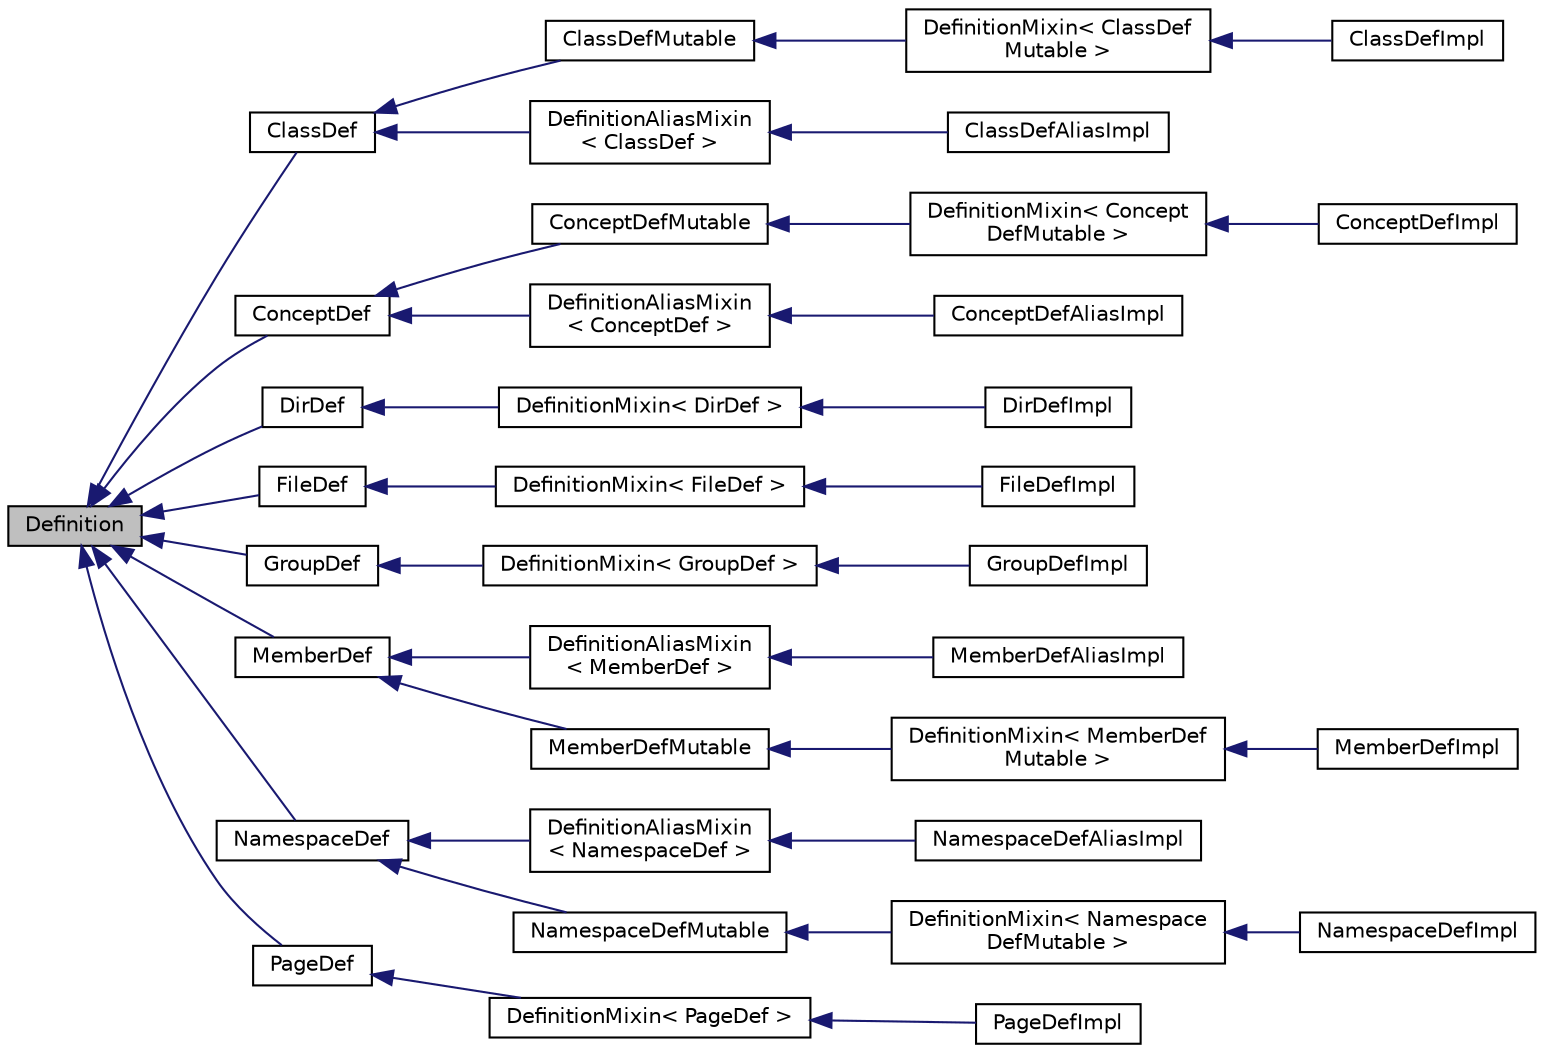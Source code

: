 digraph "Definition"
{
 // INTERACTIVE_SVG=YES
 // LATEX_PDF_SIZE
  edge [fontname="Helvetica",fontsize="10",labelfontname="Helvetica",labelfontsize="10"];
  node [fontname="Helvetica",fontsize="10",shape=record];
  rankdir="LR";
  Node1 [label="Definition",height=0.2,width=0.4,color="black", fillcolor="grey75", style="filled", fontcolor="black",tooltip="The common base class of all entity definitions found in the sources."];
  Node1 -> Node2 [dir="back",color="midnightblue",fontsize="10",style="solid",fontname="Helvetica"];
  Node2 [label="ClassDef",height=0.2,width=0.4,color="black", fillcolor="white", style="filled",URL="$d1/dcf/class_class_def.html",tooltip="A abstract class representing of a compound symbol."];
  Node2 -> Node3 [dir="back",color="midnightblue",fontsize="10",style="solid",fontname="Helvetica"];
  Node3 [label="ClassDefMutable",height=0.2,width=0.4,color="black", fillcolor="white", style="filled",URL="$d0/dc2/class_class_def_mutable.html",tooltip=" "];
  Node3 -> Node4 [dir="back",color="midnightblue",fontsize="10",style="solid",fontname="Helvetica"];
  Node4 [label="DefinitionMixin\< ClassDef\lMutable \>",height=0.2,width=0.4,color="black", fillcolor="white", style="filled",URL="$dd/d10/class_definition_mixin.html",tooltip=" "];
  Node4 -> Node5 [dir="back",color="midnightblue",fontsize="10",style="solid",fontname="Helvetica"];
  Node5 [label="ClassDefImpl",height=0.2,width=0.4,color="black", fillcolor="white", style="filled",URL="$d1/d25/class_class_def_impl.html",tooltip="Implementation of the ClassDef interface"];
  Node2 -> Node6 [dir="back",color="midnightblue",fontsize="10",style="solid",fontname="Helvetica"];
  Node6 [label="DefinitionAliasMixin\l\< ClassDef \>",height=0.2,width=0.4,color="black", fillcolor="white", style="filled",URL="$d8/d83/class_definition_alias_mixin.html",tooltip=" "];
  Node6 -> Node7 [dir="back",color="midnightblue",fontsize="10",style="solid",fontname="Helvetica"];
  Node7 [label="ClassDefAliasImpl",height=0.2,width=0.4,color="black", fillcolor="white", style="filled",URL="$d0/d2b/class_class_def_alias_impl.html",tooltip=" "];
  Node1 -> Node8 [dir="back",color="midnightblue",fontsize="10",style="solid",fontname="Helvetica"];
  Node8 [label="ConceptDef",height=0.2,width=0.4,color="black", fillcolor="white", style="filled",URL="$d6/d8d/class_concept_def.html",tooltip=" "];
  Node8 -> Node9 [dir="back",color="midnightblue",fontsize="10",style="solid",fontname="Helvetica"];
  Node9 [label="ConceptDefMutable",height=0.2,width=0.4,color="black", fillcolor="white", style="filled",URL="$d4/deb/class_concept_def_mutable.html",tooltip=" "];
  Node9 -> Node10 [dir="back",color="midnightblue",fontsize="10",style="solid",fontname="Helvetica"];
  Node10 [label="DefinitionMixin\< Concept\lDefMutable \>",height=0.2,width=0.4,color="black", fillcolor="white", style="filled",URL="$dd/d10/class_definition_mixin.html",tooltip=" "];
  Node10 -> Node11 [dir="back",color="midnightblue",fontsize="10",style="solid",fontname="Helvetica"];
  Node11 [label="ConceptDefImpl",height=0.2,width=0.4,color="black", fillcolor="white", style="filled",URL="$d8/d72/class_concept_def_impl.html",tooltip=" "];
  Node8 -> Node12 [dir="back",color="midnightblue",fontsize="10",style="solid",fontname="Helvetica"];
  Node12 [label="DefinitionAliasMixin\l\< ConceptDef \>",height=0.2,width=0.4,color="black", fillcolor="white", style="filled",URL="$d8/d83/class_definition_alias_mixin.html",tooltip=" "];
  Node12 -> Node13 [dir="back",color="midnightblue",fontsize="10",style="solid",fontname="Helvetica"];
  Node13 [label="ConceptDefAliasImpl",height=0.2,width=0.4,color="black", fillcolor="white", style="filled",URL="$dd/df3/class_concept_def_alias_impl.html",tooltip=" "];
  Node1 -> Node14 [dir="back",color="midnightblue",fontsize="10",style="solid",fontname="Helvetica"];
  Node14 [label="DirDef",height=0.2,width=0.4,color="black", fillcolor="white", style="filled",URL="$d4/dd4/class_dir_def.html",tooltip="A model of a directory symbol."];
  Node14 -> Node15 [dir="back",color="midnightblue",fontsize="10",style="solid",fontname="Helvetica"];
  Node15 [label="DefinitionMixin\< DirDef \>",height=0.2,width=0.4,color="black", fillcolor="white", style="filled",URL="$dd/d10/class_definition_mixin.html",tooltip=" "];
  Node15 -> Node16 [dir="back",color="midnightblue",fontsize="10",style="solid",fontname="Helvetica"];
  Node16 [label="DirDefImpl",height=0.2,width=0.4,color="black", fillcolor="white", style="filled",URL="$d8/db7/class_dir_def_impl.html",tooltip=" "];
  Node1 -> Node17 [dir="back",color="midnightblue",fontsize="10",style="solid",fontname="Helvetica"];
  Node17 [label="FileDef",height=0.2,width=0.4,color="black", fillcolor="white", style="filled",URL="$de/db0/class_file_def.html",tooltip="A model of a file symbol."];
  Node17 -> Node18 [dir="back",color="midnightblue",fontsize="10",style="solid",fontname="Helvetica"];
  Node18 [label="DefinitionMixin\< FileDef \>",height=0.2,width=0.4,color="black", fillcolor="white", style="filled",URL="$dd/d10/class_definition_mixin.html",tooltip=" "];
  Node18 -> Node19 [dir="back",color="midnightblue",fontsize="10",style="solid",fontname="Helvetica"];
  Node19 [label="FileDefImpl",height=0.2,width=0.4,color="black", fillcolor="white", style="filled",URL="$d5/d14/class_file_def_impl.html",tooltip=" "];
  Node1 -> Node20 [dir="back",color="midnightblue",fontsize="10",style="solid",fontname="Helvetica"];
  Node20 [label="GroupDef",height=0.2,width=0.4,color="black", fillcolor="white", style="filled",URL="$d8/d09/class_group_def.html",tooltip="A model of a group of symbols."];
  Node20 -> Node21 [dir="back",color="midnightblue",fontsize="10",style="solid",fontname="Helvetica"];
  Node21 [label="DefinitionMixin\< GroupDef \>",height=0.2,width=0.4,color="black", fillcolor="white", style="filled",URL="$dd/d10/class_definition_mixin.html",tooltip=" "];
  Node21 -> Node22 [dir="back",color="midnightblue",fontsize="10",style="solid",fontname="Helvetica"];
  Node22 [label="GroupDefImpl",height=0.2,width=0.4,color="black", fillcolor="white", style="filled",URL="$db/d22/class_group_def_impl.html",tooltip=" "];
  Node1 -> Node23 [dir="back",color="midnightblue",fontsize="10",style="solid",fontname="Helvetica"];
  Node23 [label="MemberDef",height=0.2,width=0.4,color="black", fillcolor="white", style="filled",URL="$da/d09/class_member_def.html",tooltip="A model of a class/file/namespace member symbol."];
  Node23 -> Node24 [dir="back",color="midnightblue",fontsize="10",style="solid",fontname="Helvetica"];
  Node24 [label="DefinitionAliasMixin\l\< MemberDef \>",height=0.2,width=0.4,color="black", fillcolor="white", style="filled",URL="$d8/d83/class_definition_alias_mixin.html",tooltip=" "];
  Node24 -> Node25 [dir="back",color="midnightblue",fontsize="10",style="solid",fontname="Helvetica"];
  Node25 [label="MemberDefAliasImpl",height=0.2,width=0.4,color="black", fillcolor="white", style="filled",URL="$d7/d70/class_member_def_alias_impl.html",tooltip=" "];
  Node23 -> Node26 [dir="back",color="midnightblue",fontsize="10",style="solid",fontname="Helvetica"];
  Node26 [label="MemberDefMutable",height=0.2,width=0.4,color="black", fillcolor="white", style="filled",URL="$dd/d4b/class_member_def_mutable.html",tooltip=" "];
  Node26 -> Node27 [dir="back",color="midnightblue",fontsize="10",style="solid",fontname="Helvetica"];
  Node27 [label="DefinitionMixin\< MemberDef\lMutable \>",height=0.2,width=0.4,color="black", fillcolor="white", style="filled",URL="$dd/d10/class_definition_mixin.html",tooltip=" "];
  Node27 -> Node28 [dir="back",color="midnightblue",fontsize="10",style="solid",fontname="Helvetica"];
  Node28 [label="MemberDefImpl",height=0.2,width=0.4,color="black", fillcolor="white", style="filled",URL="$d7/d7e/class_member_def_impl.html",tooltip=" "];
  Node1 -> Node29 [dir="back",color="midnightblue",fontsize="10",style="solid",fontname="Helvetica"];
  Node29 [label="NamespaceDef",height=0.2,width=0.4,color="black", fillcolor="white", style="filled",URL="$d0/d07/class_namespace_def.html",tooltip="An abstract interface of a namespace symbol."];
  Node29 -> Node30 [dir="back",color="midnightblue",fontsize="10",style="solid",fontname="Helvetica"];
  Node30 [label="DefinitionAliasMixin\l\< NamespaceDef \>",height=0.2,width=0.4,color="black", fillcolor="white", style="filled",URL="$d8/d83/class_definition_alias_mixin.html",tooltip=" "];
  Node30 -> Node31 [dir="back",color="midnightblue",fontsize="10",style="solid",fontname="Helvetica"];
  Node31 [label="NamespaceDefAliasImpl",height=0.2,width=0.4,color="black", fillcolor="white", style="filled",URL="$d2/d9c/class_namespace_def_alias_impl.html",tooltip=" "];
  Node29 -> Node32 [dir="back",color="midnightblue",fontsize="10",style="solid",fontname="Helvetica"];
  Node32 [label="NamespaceDefMutable",height=0.2,width=0.4,color="black", fillcolor="white", style="filled",URL="$dd/dd5/class_namespace_def_mutable.html",tooltip=" "];
  Node32 -> Node33 [dir="back",color="midnightblue",fontsize="10",style="solid",fontname="Helvetica"];
  Node33 [label="DefinitionMixin\< Namespace\lDefMutable \>",height=0.2,width=0.4,color="black", fillcolor="white", style="filled",URL="$dd/d10/class_definition_mixin.html",tooltip=" "];
  Node33 -> Node34 [dir="back",color="midnightblue",fontsize="10",style="solid",fontname="Helvetica"];
  Node34 [label="NamespaceDefImpl",height=0.2,width=0.4,color="black", fillcolor="white", style="filled",URL="$d5/dfa/class_namespace_def_impl.html",tooltip=" "];
  Node1 -> Node35 [dir="back",color="midnightblue",fontsize="10",style="solid",fontname="Helvetica"];
  Node35 [label="PageDef",height=0.2,width=0.4,color="black", fillcolor="white", style="filled",URL="$dd/d41/class_page_def.html",tooltip="A model of a page symbol."];
  Node35 -> Node36 [dir="back",color="midnightblue",fontsize="10",style="solid",fontname="Helvetica"];
  Node36 [label="DefinitionMixin\< PageDef \>",height=0.2,width=0.4,color="black", fillcolor="white", style="filled",URL="$dd/d10/class_definition_mixin.html",tooltip=" "];
  Node36 -> Node37 [dir="back",color="midnightblue",fontsize="10",style="solid",fontname="Helvetica"];
  Node37 [label="PageDefImpl",height=0.2,width=0.4,color="black", fillcolor="white", style="filled",URL="$dd/de8/class_page_def_impl.html",tooltip=" "];
}
